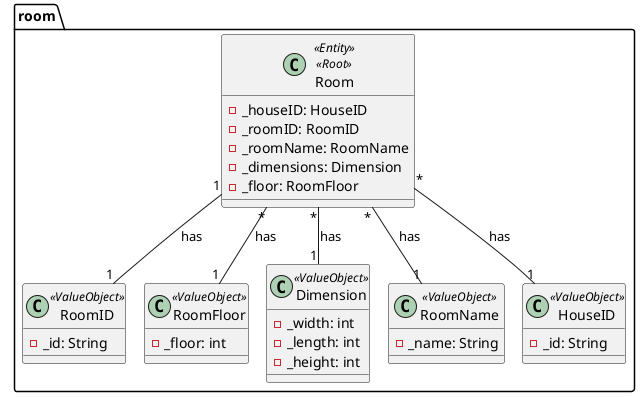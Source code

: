 @startuml
!pragma layout smetana

package room {
  class Room<<Entity>><<Root>>{
    -_houseID: HouseID
    -_roomID: RoomID
    -_roomName: RoomName
    -_dimensions: Dimension
    -_floor: RoomFloor
  }
    class RoomID<<ValueObject>>{
      -_id: String
        }
    class RoomFloor<<ValueObject>>{
      -_floor: int
        }
    class Dimension<<ValueObject>>{
    -_width: int
    -_length: int
    -_height: int
    }
    class RoomName<<ValueObject>>{
      -_name: String
        }
    class HouseID<<ValueObject>>{
      -_id: String
        }
  }

Room "*" -- "1" Dimension: has
Room "*" -- "1" RoomFloor: has
Room "1" -- "1" RoomID: has
Room "*" -- "1" RoomName: has
Room "*" -- "1" HouseID: has

@enduml